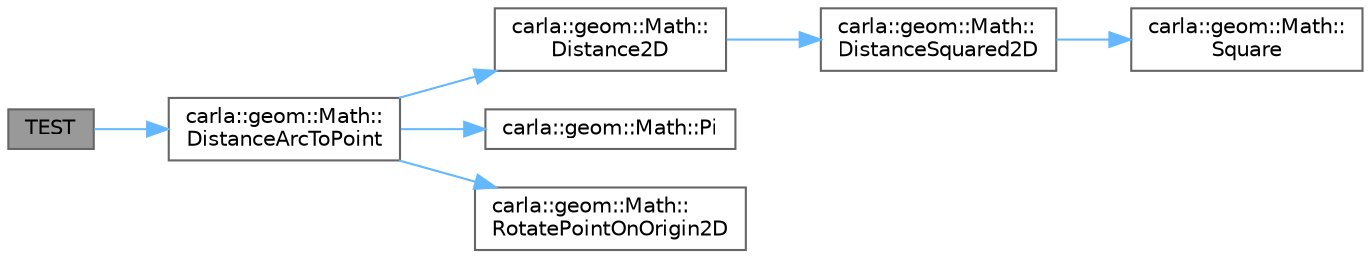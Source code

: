 digraph "TEST"
{
 // INTERACTIVE_SVG=YES
 // LATEX_PDF_SIZE
  bgcolor="transparent";
  edge [fontname=Helvetica,fontsize=10,labelfontname=Helvetica,labelfontsize=10];
  node [fontname=Helvetica,fontsize=10,shape=box,height=0.2,width=0.4];
  rankdir="LR";
  Node1 [id="Node000001",label="TEST",height=0.2,width=0.4,color="gray40", fillcolor="grey60", style="filled", fontcolor="black",tooltip=" "];
  Node1 -> Node2 [id="edge1_Node000001_Node000002",color="steelblue1",style="solid",tooltip=" "];
  Node2 [id="Node000002",label="carla::geom::Math::\lDistanceArcToPoint",height=0.2,width=0.4,color="grey40", fillcolor="white", style="filled",URL="$d0/dea/classcarla_1_1geom_1_1Math.html#afe602ce38a646f5a2223fa01b80dda74",tooltip="Returns a pair containing:"];
  Node2 -> Node3 [id="edge2_Node000002_Node000003",color="steelblue1",style="solid",tooltip=" "];
  Node3 [id="Node000003",label="carla::geom::Math::\lDistance2D",height=0.2,width=0.4,color="grey40", fillcolor="white", style="filled",URL="$d0/dea/classcarla_1_1geom_1_1Math.html#a71f0667271df699e511124559f61665e",tooltip=" "];
  Node3 -> Node4 [id="edge3_Node000003_Node000004",color="steelblue1",style="solid",tooltip=" "];
  Node4 [id="Node000004",label="carla::geom::Math::\lDistanceSquared2D",height=0.2,width=0.4,color="grey40", fillcolor="white", style="filled",URL="$d0/dea/classcarla_1_1geom_1_1Math.html#a16bbc81c150eccc1f9407be9d9651766",tooltip=" "];
  Node4 -> Node5 [id="edge4_Node000004_Node000005",color="steelblue1",style="solid",tooltip=" "];
  Node5 [id="Node000005",label="carla::geom::Math::\lSquare",height=0.2,width=0.4,color="grey40", fillcolor="white", style="filled",URL="$d0/dea/classcarla_1_1geom_1_1Math.html#ac1644f7af375c05619c27851731cea87",tooltip=" "];
  Node2 -> Node6 [id="edge5_Node000002_Node000006",color="steelblue1",style="solid",tooltip=" "];
  Node6 [id="Node000006",label="carla::geom::Math::Pi",height=0.2,width=0.4,color="grey40", fillcolor="white", style="filled",URL="$d0/dea/classcarla_1_1geom_1_1Math.html#abb591fc2a3085df22fc224a9d77cef11",tooltip=" "];
  Node2 -> Node7 [id="edge6_Node000002_Node000007",color="steelblue1",style="solid",tooltip=" "];
  Node7 [id="Node000007",label="carla::geom::Math::\lRotatePointOnOrigin2D",height=0.2,width=0.4,color="grey40", fillcolor="white", style="filled",URL="$d0/dea/classcarla_1_1geom_1_1Math.html#a87bb8efcea50103f41ff50205484d2fe",tooltip=" "];
}
